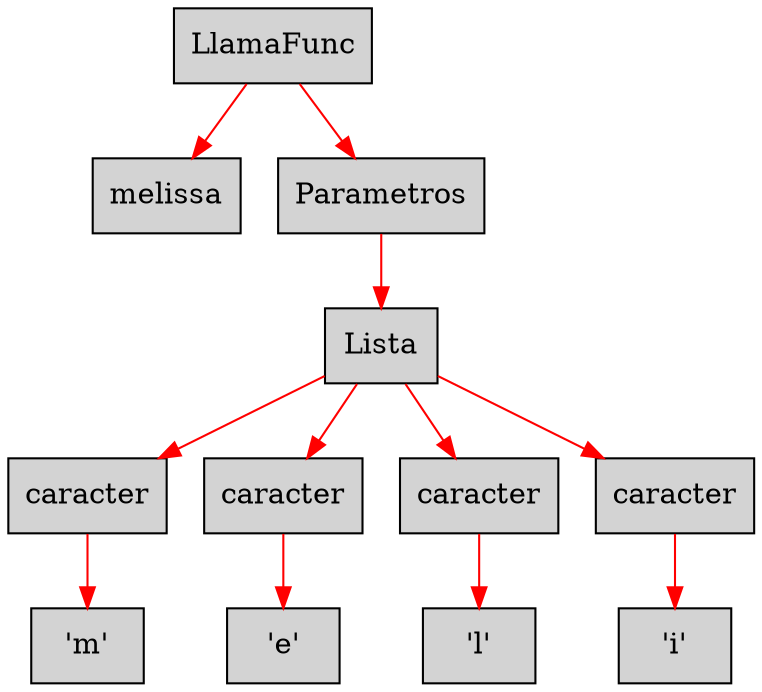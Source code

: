 digraph G {node[shape=box, style=filled]; edge[color=red]
node1659128368[label="LlamaFunc"];
 node1659128368->node1454559372;node1454559372[label="melissa"];
 node1659128368->node251356365;node251356365[label="Parametros"];
 node251356365->node1423980506;node1423980506[label="Lista"];
 node1423980506->node336937660;node336937660[label="caracter"];
 node336937660->node1415824898;node1415824898[label="'m'"];
 node1423980506->node23797071;node23797071[label="caracter"];
 node23797071->node1415623775;node1415623775[label="'e'"];
 node1423980506->node1792937165;node1792937165[label="caracter"];
 node1792937165->node549946434;node549946434[label="'l'"];
 node1423980506->node2040489072;node2040489072[label="caracter"];
 node2040489072->node680326480;node680326480[label="'i'"];

}
